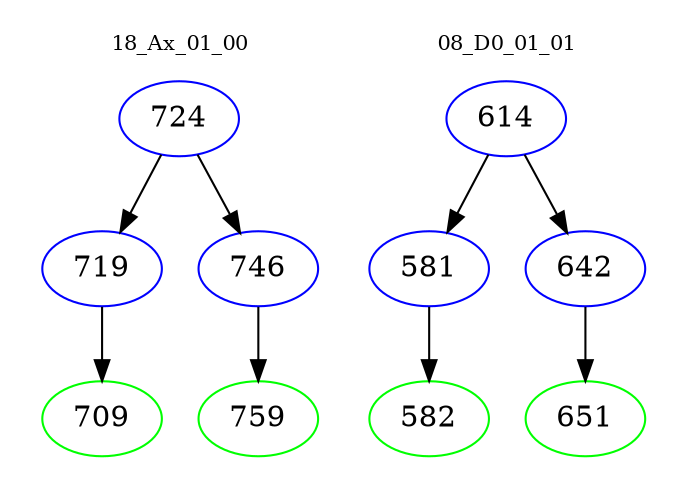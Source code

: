digraph{
subgraph cluster_0 {
color = white
label = "18_Ax_01_00";
fontsize=10;
T0_724 [label="724", color="blue"]
T0_724 -> T0_719 [color="black"]
T0_719 [label="719", color="blue"]
T0_719 -> T0_709 [color="black"]
T0_709 [label="709", color="green"]
T0_724 -> T0_746 [color="black"]
T0_746 [label="746", color="blue"]
T0_746 -> T0_759 [color="black"]
T0_759 [label="759", color="green"]
}
subgraph cluster_1 {
color = white
label = "08_D0_01_01";
fontsize=10;
T1_614 [label="614", color="blue"]
T1_614 -> T1_581 [color="black"]
T1_581 [label="581", color="blue"]
T1_581 -> T1_582 [color="black"]
T1_582 [label="582", color="green"]
T1_614 -> T1_642 [color="black"]
T1_642 [label="642", color="blue"]
T1_642 -> T1_651 [color="black"]
T1_651 [label="651", color="green"]
}
}
